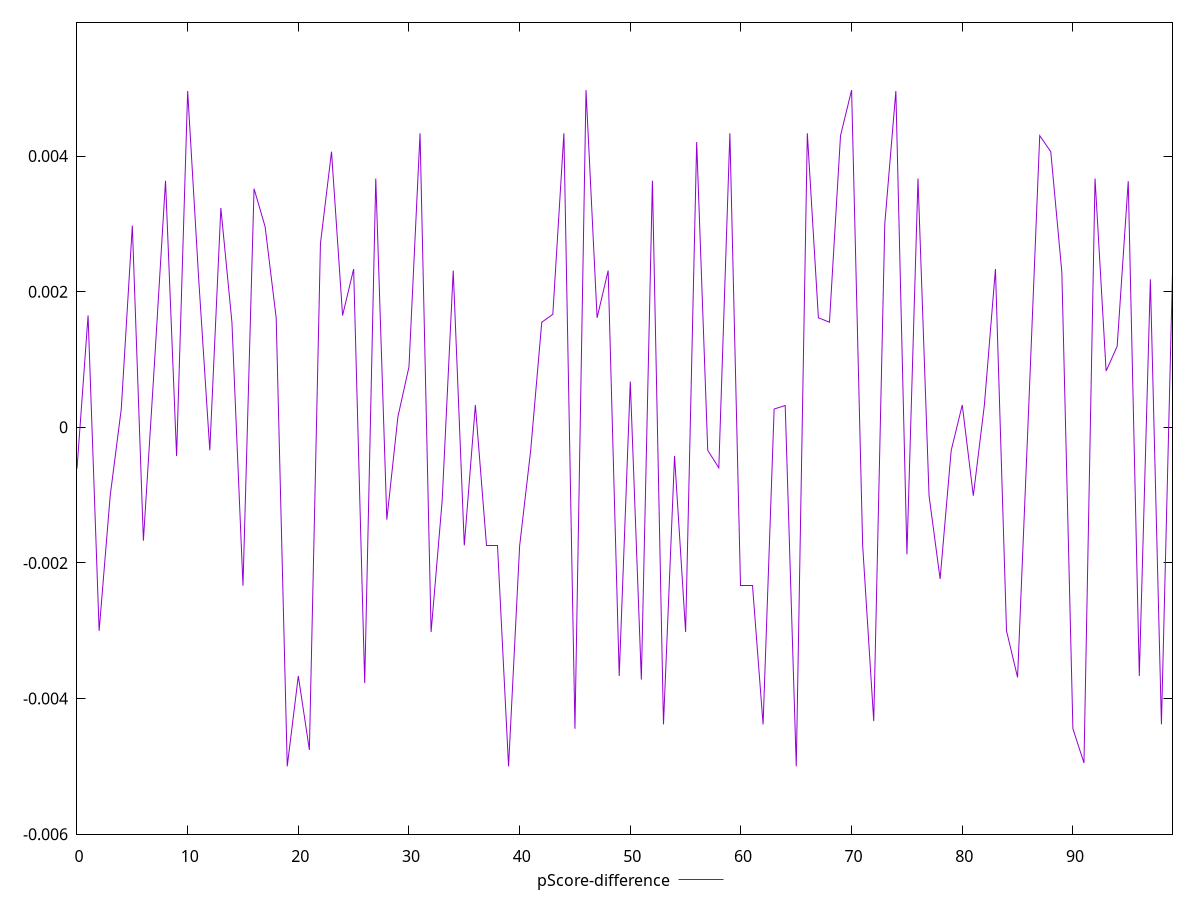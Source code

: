 reset

$pScoreDifference <<EOF
0 -0.0006095748473379237
1 0.0016484516376056302
2 -0.0030007271754342035
3 -0.0010083601138443088
4 0.0002694900624132801
5 0.00297358155363292
6 -0.0016706531203617425
7 0.0009419941931827491
8 0.0036355929325060377
9 -0.00042360712740585615
10 0.004958489300692981
11 0.002181332884826137
12 -0.0003393656564334435
13 0.0032329922249973997
14 0.0015494347683091547
15 -0.002335520206460995
16 0.003518687487530814
17 0.0029580013297322294
18 0.0016142498111269
19 -0.0049983497687901
20 -0.003666270261657001
21 -0.0047563701406105885
22 0.0027085321249666894
23 0.004063879318572106
24 0.0016484516376056302
25 0.002333622486659803
26 -0.003770556320742524
27 0.0036682712151056007
28 -0.0013611611045003524
29 0.00015448614613422507
30 0.0008921698861007465
31 0.004335121296051847
32 -0.0030170787766539142
33 -0.0010821113835963736
34 0.002311199842865319
35 -0.0017410209035986224
36 0.0003293335015357446
37 -0.0017410209035986224
38 -0.0017410209035986224
39 -0.0049983497687901
40 -0.0017494781262591408
41 -0.0003393656564334435
42 0.0015494347683091547
43 0.001665831251575156
44 0.004335121296051847
45 -0.0044447016563466946
46 0.004971675894976935
47 0.0016142498111269
48 0.0023111998428665403
49 -0.003666270261657001
50 0.0006743457436341194
51 -0.003720141928468479
52 0.0036355929325060377
53 -0.004380633428979319
54 -0.00042360712740585615
55 -0.0030170787766539142
56 0.004206349576177715
57 -0.0003393656564334435
58 -0.0005973639391720909
59 0.004335121296051847
60 -0.002335520206462105
61 -0.002335520206462105
62 -0.004380633428979319
63 0.0002694900624132801
64 0.00032187104877046124
65 -0.0049983497687901
66 0.004335121296051847
67 0.0016142498111269
68 0.0015494347683091547
69 0.004300716165756668
70 0.004971675894975824
71 -0.0017410209035986224
72 -0.0043321457085878645
73 0.0030011037083709224
74 0.004958489300694091
75 -0.0018740988806213998
76 0.0036682712151056007
77 -0.0010083601138428655
78 -0.0022359302244953083
79 -0.0003419537045273868
80 0.0003293335015357446
81 -0.0010083601138428655
82 0.0003293335015357446
83 0.002333622486659803
84 -0.0030007271754342035
85 -0.0036872179724467546
86 0.0002694900624132801
87 0.004300716165756668
88 0.004063879318572106
89 0.002286253373917524
90 -0.004444701656347361
91 -0.004948582719496386
92 0.0036682712151056007
93 0.0008302993840320072
94 0.001194128424456209
95 0.00362949011726843
96 -0.003666270261657001
97 0.002181332884826137
98 -0.004380633428979319
99 0.002286253373917524
EOF

set key outside below
set xrange [0:99]
set yrange [-0.0059983497687901:0.005971675894976935]
set trange [-0.0059983497687901:0.005971675894976935]
set terminal svg size 640, 500 enhanced background rgb 'white'
set output "reports/report_00030_2021-02-24T20-42-31.540Z/total-blocking-time/samples/astro/pScore-difference/values.svg"

plot $pScoreDifference title "pScore-difference" with line

reset
